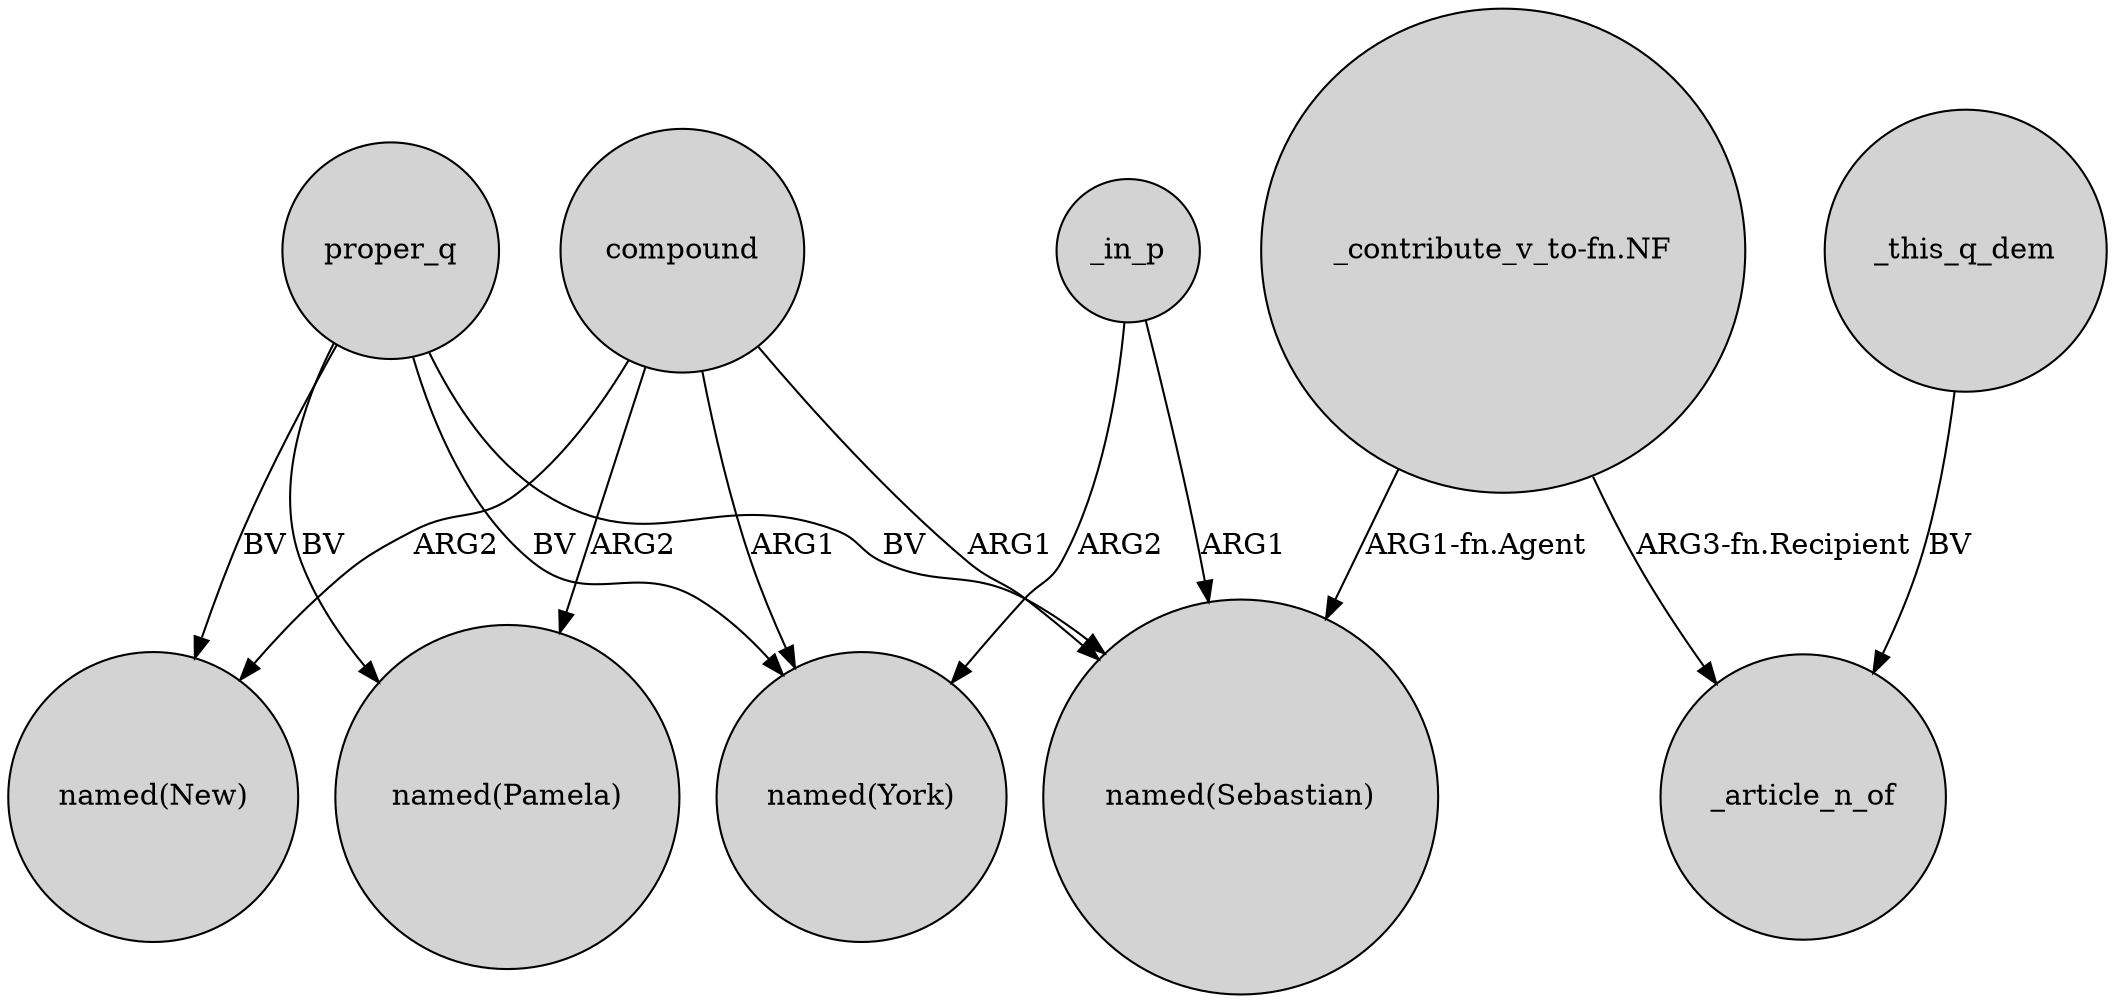 digraph {
	node [shape=circle style=filled]
	compound -> "named(Sebastian)" [label=ARG1]
	compound -> "named(York)" [label=ARG1]
	compound -> "named(Pamela)" [label=ARG2]
	_this_q_dem -> _article_n_of [label=BV]
	proper_q -> "named(Pamela)" [label=BV]
	compound -> "named(New)" [label=ARG2]
	"_contribute_v_to-fn.NF" -> _article_n_of [label="ARG3-fn.Recipient"]
	_in_p -> "named(Sebastian)" [label=ARG1]
	proper_q -> "named(Sebastian)" [label=BV]
	proper_q -> "named(York)" [label=BV]
	proper_q -> "named(New)" [label=BV]
	"_contribute_v_to-fn.NF" -> "named(Sebastian)" [label="ARG1-fn.Agent"]
	_in_p -> "named(York)" [label=ARG2]
}

